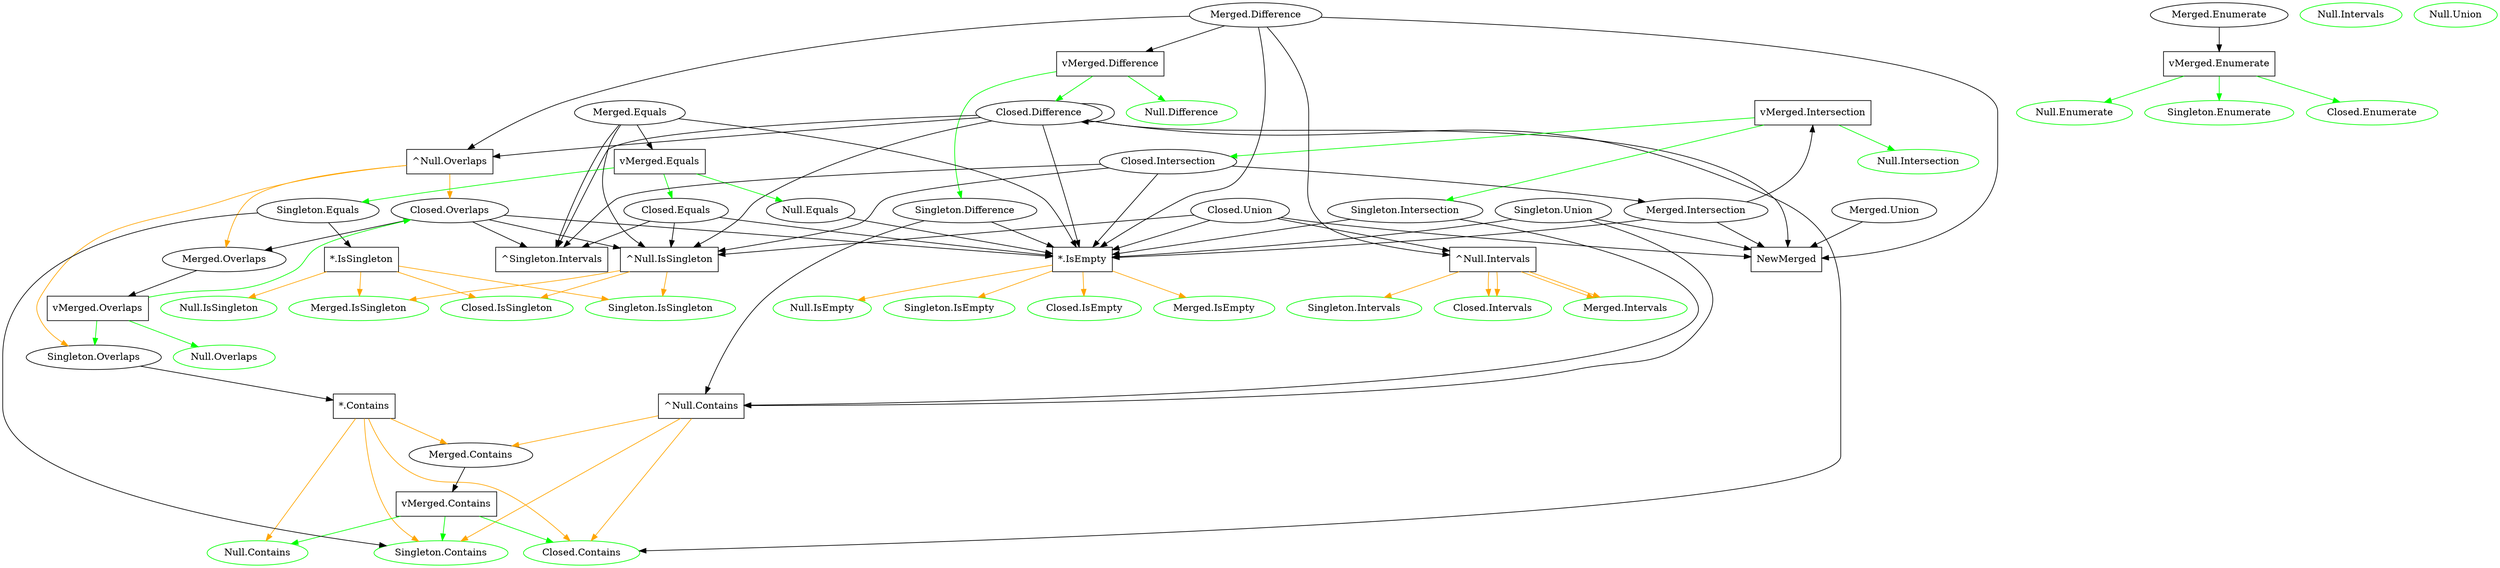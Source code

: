 digraph g {
    "NewMerged" [shape=r]

    "*.IsEmpty" [shape=r]
    "*.IsEmpty" -> "Null.IsEmpty", "Singleton.IsEmpty", "Closed.IsEmpty", "Merged.IsEmpty" [color="orange"]
    "*.Contains" [shape=r]
    "*.Contains" -> "Null.Contains", "Singleton.Contains", "Closed.Contains", "Merged.Contains" [color="orange"]
    "*.IsSingleton" [shape=r]
    "*.IsSingleton" -> "Null.IsSingleton", "Singleton.IsSingleton", "Closed.IsSingleton", "Merged.IsSingleton" [color="orange"]

    "^Null.Contains" [shape=r]
    "^Null.Contains" -> "Singleton.Contains", "Closed.Contains", "Merged.Contains" [color="orange"]
    "^Null.Intervals" [shape=r]
    "^Null.Intervals" -> "Singleton.Intervals", "Closed.Intervals", "Merged.Intervals" [color="orange"]
    "^Null.IsSingleton" [shape=r]
    "^Null.IsSingleton" -> "Singleton.IsSingleton", "Closed.IsSingleton", "Merged.IsSingleton" [color="orange"]
    "^Null.Overlaps" [shape=r]
    "^Null.Overlaps" -> "Singleton.Overlaps", "Closed.Overlaps", "Merged.Overlaps" [color="orange"]
    "^Singleton.Intervals" [shape=r]
    "^Null.Intervals" -> "Closed.Intervals", "Merged.Intervals" [color="orange"]

    "vMerged.Contains" [shape=r]
    "vMerged.Contains" -> "Null.Contains", "Singleton.Contains", "Closed.Contains" [color="lime"]
    "vMerged.Difference" [shape=r]
    "vMerged.Difference" -> "Null.Difference", "Singleton.Difference", "Closed.Difference" [color="lime"]
    "vMerged.Enumerate" [shape=r]
    "vMerged.Enumerate" -> "Null.Enumerate", "Singleton.Enumerate", "Closed.Enumerate" [color="lime"]
    "vMerged.Equals" [shape=r]
    "vMerged.Equals" -> "Null.Equals", "Singleton.Equals", "Closed.Equals" [color="lime"]
    "vMerged.Intersection" [shape=r]
    "vMerged.Intersection" -> "Null.Intersection", "Singleton.Intersection", "Closed.Intersection" [color="lime"]
    "vMerged.Overlaps" [shape=r]
    "vMerged.Overlaps" -> "Null.Overlaps", "Singleton.Overlaps", "Closed.Overlaps" [color="lime"]

    "Null.IsEmpty" [color=green]
    "Null.IsSingleton" [color=green]
    "Null.Enumerate" [color=green]
    "Null.Intervals" [color=green]
    "Null.Contains" [color=green]
    "Null.Overlaps" [color=green]
    "Null.Equals" -> "*.IsEmpty"
    "Null.Union" [color=green]
    "Null.Intersection" [color=green]
    "Null.Difference" [color=green]

    "Singleton.IsEmpty" [color=green]
    "Singleton.IsSingleton" [color=green]
    "Singleton.Enumerate" [color=green]
    "Singleton.Intervals" [color=green]
    "Singleton.Contains" [color=green]
    "Singleton.Overlaps" -> "*.Contains"
    "Singleton.Equals" -> "Singleton.Contains", "*.IsSingleton"
    "Singleton.Union" -> "^Null.Contains", "*.IsEmpty", "NewMerged"
    "Singleton.Intersection" -> "^Null.Contains", "*.IsEmpty"
    "Singleton.Difference" -> "^Null.Contains", "*.IsEmpty"

    "Closed.IsEmpty" [color=green]
    "Closed.IsSingleton" [color=green]
    "Closed.Enumerate" [color=green]
    "Closed.Intervals" [color=green]
    "Closed.Contains" [color=green]
    "Closed.Overlaps" -> "*.IsEmpty", "^Null.IsSingleton", "^Singleton.Intervals", "Merged.Overlaps"
    "Closed.Equals" -> "*.IsEmpty", "^Null.IsSingleton", "^Singleton.Intervals"
    "Closed.Union" -> "*.IsEmpty", "^Null.IsSingleton", "^Null.Intervals",  "NewMerged"
    "Closed.Intersection" -> "*.IsEmpty", "^Null.IsSingleton", "^Singleton.Intervals", "Merged.Intersection"
    "Closed.Difference" -> "*.IsEmpty", "^Null.Overlaps", "^Null.IsSingleton", "^Singleton.Intervals", "Closed.Contains", "Closed.Difference", "NewMerged"

    "Merged.IsEmpty" [color=green]
    "Merged.IsSingleton" [color=green]
    "Merged.Enumerate" -> "vMerged.Enumerate"
    "Merged.Intervals" [color=green]
    "Merged.Contains" -> "vMerged.Contains"
    "Merged.Overlaps" -> "vMerged.Overlaps"
    "Merged.Equals" -> "*.IsEmpty", "^Null.IsSingleton", "^Singleton.Intervals", "vMerged.Equals"
    "Merged.Union" -> "NewMerged"
    "Merged.Intersection" -> "*.IsEmpty", "vMerged.Intersection", "NewMerged"
    "Merged.Difference" -> "*.IsEmpty", "^Null.Overlaps", "^Null.Intervals", "vMerged.Difference", "NewMerged"
}